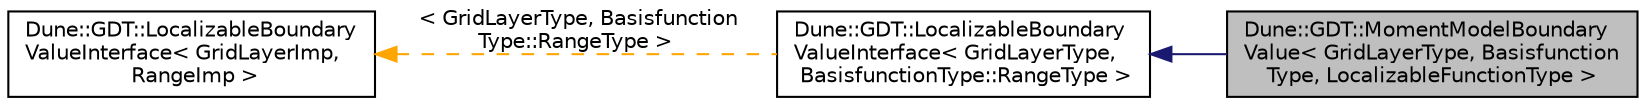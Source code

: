 digraph "Dune::GDT::MomentModelBoundaryValue&lt; GridLayerType, BasisfunctionType, LocalizableFunctionType &gt;"
{
  edge [fontname="Helvetica",fontsize="10",labelfontname="Helvetica",labelfontsize="10"];
  node [fontname="Helvetica",fontsize="10",shape=record];
  rankdir="LR";
  Node0 [label="Dune::GDT::MomentModelBoundary\lValue\< GridLayerType, Basisfunction\lType, LocalizableFunctionType \>",height=0.2,width=0.4,color="black", fillcolor="grey75", style="filled", fontcolor="black"];
  Node1 -> Node0 [dir="back",color="midnightblue",fontsize="10",style="solid",fontname="Helvetica"];
  Node1 [label="Dune::GDT::LocalizableBoundary\lValueInterface\< GridLayerType,\l BasisfunctionType::RangeType \>",height=0.2,width=0.4,color="black", fillcolor="white", style="filled",URL="$a01913.html"];
  Node2 -> Node1 [dir="back",color="orange",fontsize="10",style="dashed",label=" \< GridLayerType, Basisfunction\lType::RangeType \>" ,fontname="Helvetica"];
  Node2 [label="Dune::GDT::LocalizableBoundary\lValueInterface\< GridLayerImp,\l RangeImp \>",height=0.2,width=0.4,color="black", fillcolor="white", style="filled",URL="$a01913.html"];
}
